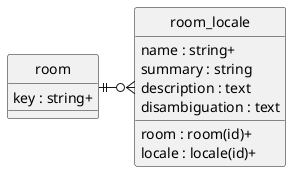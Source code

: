 @startuml uml
skinparam monochrome true
skinparam linetype ortho
hide circle

entity room {
    key : string+
}

entity room_locale {
    room : room(id)+
    locale : locale(id)+
    name : string+
    summary : string
    description : text
    disambiguation : text
}

room ||-r-o{ room_locale

@enduml
